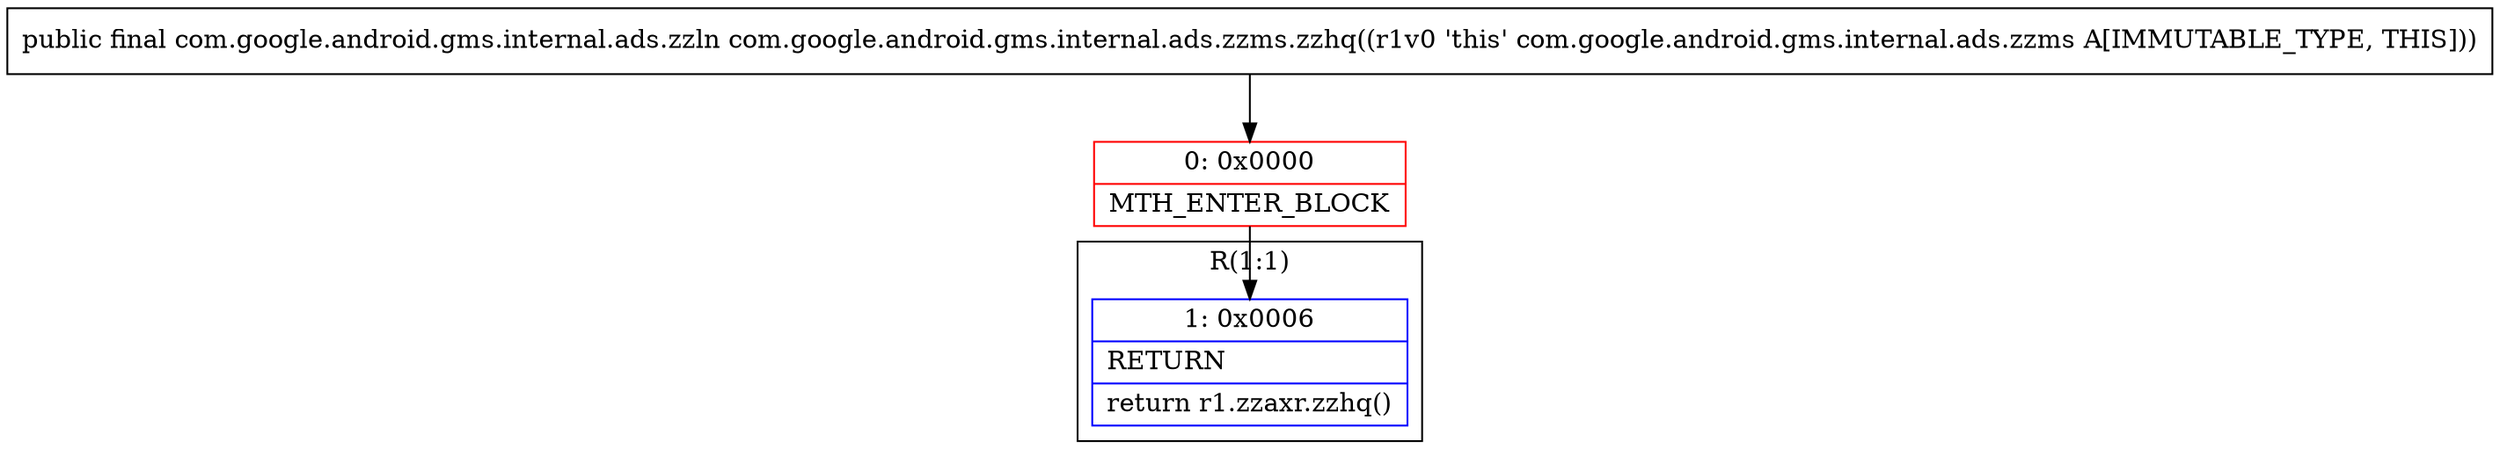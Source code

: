 digraph "CFG forcom.google.android.gms.internal.ads.zzms.zzhq()Lcom\/google\/android\/gms\/internal\/ads\/zzln;" {
subgraph cluster_Region_917195658 {
label = "R(1:1)";
node [shape=record,color=blue];
Node_1 [shape=record,label="{1\:\ 0x0006|RETURN\l|return r1.zzaxr.zzhq()\l}"];
}
Node_0 [shape=record,color=red,label="{0\:\ 0x0000|MTH_ENTER_BLOCK\l}"];
MethodNode[shape=record,label="{public final com.google.android.gms.internal.ads.zzln com.google.android.gms.internal.ads.zzms.zzhq((r1v0 'this' com.google.android.gms.internal.ads.zzms A[IMMUTABLE_TYPE, THIS])) }"];
MethodNode -> Node_0;
Node_0 -> Node_1;
}

